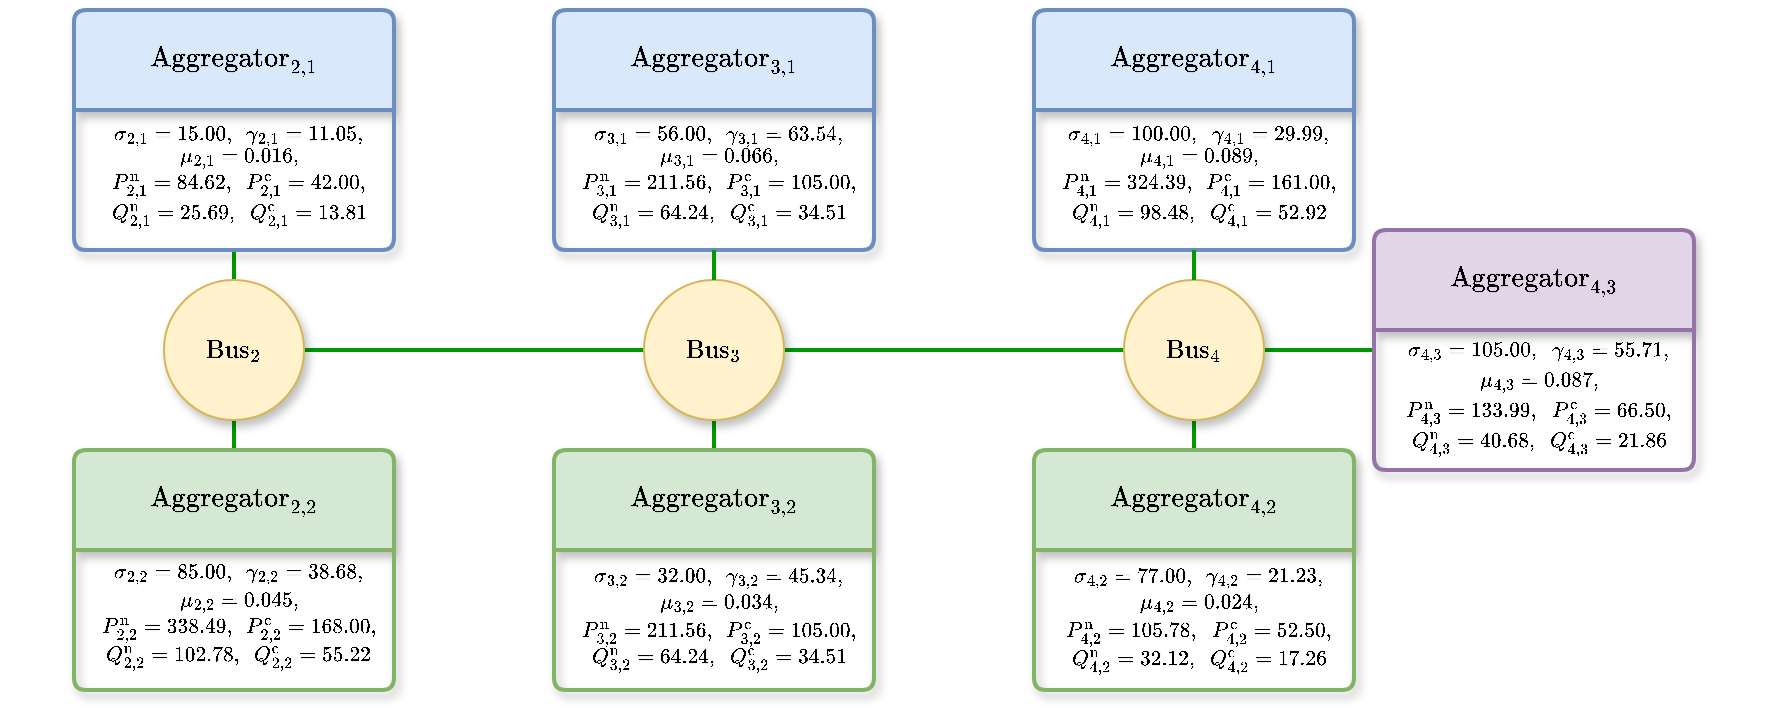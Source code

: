 <mxfile version="24.6.4" type="device">
  <diagram name="Page-1" id="JKYV5bgrwwTukESFXyN4">
    <mxGraphModel dx="1235" dy="731" grid="1" gridSize="10" guides="1" tooltips="1" connect="1" arrows="1" fold="1" page="1" pageScale="1" pageWidth="1100" pageHeight="850" math="1" shadow="0">
      <root>
        <mxCell id="0" />
        <mxCell id="1" parent="0" />
        <mxCell id="V0O30MYcbSlhJaVKZuSU-12" style="edgeStyle=orthogonalEdgeStyle;rounded=1;orthogonalLoop=1;jettySize=auto;html=1;exitX=1;exitY=0.5;exitDx=0;exitDy=0;entryX=0;entryY=0.5;entryDx=0;entryDy=0;endArrow=none;endFill=0;strokeColor=#009900;strokeWidth=2;curved=0;" parent="1" source="V0O30MYcbSlhJaVKZuSU-9" target="V0O30MYcbSlhJaVKZuSU-10" edge="1">
          <mxGeometry relative="1" as="geometry" />
        </mxCell>
        <mxCell id="V0O30MYcbSlhJaVKZuSU-41" style="edgeStyle=orthogonalEdgeStyle;rounded=1;orthogonalLoop=1;jettySize=auto;html=1;exitX=0.5;exitY=1;exitDx=0;exitDy=0;entryX=0.5;entryY=0;entryDx=0;entryDy=0;strokeColor=#009900;endArrow=none;endFill=0;strokeWidth=2;curved=0;" parent="1" source="V0O30MYcbSlhJaVKZuSU-9" target="V0O30MYcbSlhJaVKZuSU-26" edge="1">
          <mxGeometry relative="1" as="geometry" />
        </mxCell>
        <mxCell id="V0O30MYcbSlhJaVKZuSU-54" style="edgeStyle=orthogonalEdgeStyle;rounded=1;orthogonalLoop=1;jettySize=auto;html=1;exitX=0.5;exitY=0;exitDx=0;exitDy=0;entryX=0.5;entryY=1;entryDx=0;entryDy=0;strokeWidth=2;strokeColor=#009900;endArrow=none;endFill=0;curved=0;" parent="1" source="V0O30MYcbSlhJaVKZuSU-9" target="V0O30MYcbSlhJaVKZuSU-51" edge="1">
          <mxGeometry relative="1" as="geometry" />
        </mxCell>
        <mxCell id="V0O30MYcbSlhJaVKZuSU-9" value="&lt;font style=&quot;font-size: 11px;&quot;&gt;$$\text{Bus}_{2}$$&lt;/font&gt;" style="ellipse;whiteSpace=wrap;html=1;aspect=fixed;fillColor=#fff2cc;strokeColor=#d6b656;shadow=1;fontSize=11;fontStyle=0" parent="1" vertex="1">
          <mxGeometry x="185" y="385" width="70" height="70" as="geometry" />
        </mxCell>
        <mxCell id="V0O30MYcbSlhJaVKZuSU-43" style="edgeStyle=orthogonalEdgeStyle;rounded=1;orthogonalLoop=1;jettySize=auto;html=1;exitX=0.5;exitY=1;exitDx=0;exitDy=0;entryX=0.5;entryY=0;entryDx=0;entryDy=0;strokeColor=#009900;endArrow=none;endFill=0;strokeWidth=2;curved=0;" parent="1" source="V0O30MYcbSlhJaVKZuSU-10" target="V0O30MYcbSlhJaVKZuSU-30" edge="1">
          <mxGeometry relative="1" as="geometry" />
        </mxCell>
        <mxCell id="aeI08bKtH_i_EK3iex2N-3" style="edgeStyle=orthogonalEdgeStyle;rounded=1;orthogonalLoop=1;jettySize=auto;html=1;exitX=1;exitY=0.5;exitDx=0;exitDy=0;entryX=0;entryY=0.5;entryDx=0;entryDy=0;strokeColor=#009900;strokeWidth=2;align=center;verticalAlign=middle;fontFamily=Helvetica;fontSize=11;fontColor=default;labelBackgroundColor=default;endArrow=none;endFill=0;curved=0;" edge="1" parent="1" source="V0O30MYcbSlhJaVKZuSU-10" target="V0O30MYcbSlhJaVKZuSU-11">
          <mxGeometry relative="1" as="geometry" />
        </mxCell>
        <mxCell id="V0O30MYcbSlhJaVKZuSU-10" value="&lt;font style=&quot;font-size: 11px;&quot;&gt;$$\text{Bus}_{3}$$&lt;/font&gt;" style="ellipse;whiteSpace=wrap;html=1;aspect=fixed;fillColor=#fff2cc;strokeColor=#d6b656;shadow=1;fontSize=11;" parent="1" vertex="1">
          <mxGeometry x="425" y="385" width="70" height="70" as="geometry" />
        </mxCell>
        <mxCell id="V0O30MYcbSlhJaVKZuSU-46" style="edgeStyle=orthogonalEdgeStyle;rounded=1;orthogonalLoop=1;jettySize=auto;html=1;exitX=1;exitY=0.5;exitDx=0;exitDy=0;entryX=0;entryY=0.5;entryDx=0;entryDy=0;strokeColor=#009900;strokeWidth=2;align=center;verticalAlign=middle;fontFamily=Helvetica;fontSize=11;fontColor=default;labelBackgroundColor=default;endArrow=none;endFill=0;curved=0;" parent="1" source="V0O30MYcbSlhJaVKZuSU-11" target="V0O30MYcbSlhJaVKZuSU-36" edge="1">
          <mxGeometry relative="1" as="geometry" />
        </mxCell>
        <mxCell id="2C7P8evALx_IjL0aZStV-4" style="edgeStyle=orthogonalEdgeStyle;rounded=1;orthogonalLoop=1;jettySize=auto;html=1;exitX=0.5;exitY=1;exitDx=0;exitDy=0;entryX=0.5;entryY=0;entryDx=0;entryDy=0;strokeColor=#009900;strokeWidth=2;align=center;verticalAlign=middle;fontFamily=Helvetica;fontSize=11;fontColor=default;labelBackgroundColor=default;endArrow=none;endFill=0;curved=0;" parent="1" source="V0O30MYcbSlhJaVKZuSU-11" target="2C7P8evALx_IjL0aZStV-2" edge="1">
          <mxGeometry relative="1" as="geometry" />
        </mxCell>
        <mxCell id="V0O30MYcbSlhJaVKZuSU-11" value="&lt;font style=&quot;font-size: 11px;&quot;&gt;$$\text{Bus}_{4}$$&lt;/font&gt;" style="ellipse;whiteSpace=wrap;html=1;aspect=fixed;fillColor=#fff2cc;strokeColor=#d6b656;shadow=1;fontSize=11;" parent="1" vertex="1">
          <mxGeometry x="665" y="385" width="70" height="70" as="geometry" />
        </mxCell>
        <mxCell id="V0O30MYcbSlhJaVKZuSU-26" value="$$\text{Aggregator}_{2,2}$$" style="swimlane;childLayout=stackLayout;horizontal=1;startSize=50;horizontalStack=0;rounded=1;fontSize=12;fontStyle=0;strokeWidth=2;resizeParent=0;resizeLast=1;shadow=1;dashed=0;align=center;arcSize=4;whiteSpace=wrap;html=1;fillColor=#d5e8d4;strokeColor=#82b366;glass=0;swimlaneLine=1;" parent="1" vertex="1">
          <mxGeometry x="140" y="470" width="160" height="120" as="geometry" />
        </mxCell>
        <mxCell id="V0O30MYcbSlhJaVKZuSU-27" value="&lt;p style=&quot;line-height: 155%; font-size: 9px;&quot;&gt;&lt;font style=&quot;font-size: 9px;&quot;&gt;\(\sigma_{2,2}=85.00,~~\)\(\gamma_{2,2}=38.68,\)&lt;br style=&quot;font-size: 9px;&quot;&gt;\(\mu_{2,2}=0.045,\)&lt;br style=&quot;font-size: 9px;&quot;&gt;\(P_{2,2}^{\text{n}}=338.49,~~\)\(P_{2,2}^{\text{c}}=168.00,\)&lt;br style=&quot;font-size: 9px;&quot;&gt;\(Q_{2,2}^{\text{n}}=102.78,~~\)\(Q_{2,2}^{\text{c}}=55.22\)&lt;/font&gt;&lt;/p&gt;" style="align=center;strokeColor=none;fillColor=none;spacingLeft=4;fontSize=9;verticalAlign=top;resizable=0;rotatable=0;part=1;html=1;spacingTop=-11;" parent="V0O30MYcbSlhJaVKZuSU-26" vertex="1">
          <mxGeometry y="50" width="160" height="70" as="geometry" />
        </mxCell>
        <mxCell id="V0O30MYcbSlhJaVKZuSU-28" value="$$\text{Aggregator}_{3,1}$$" style="swimlane;childLayout=stackLayout;horizontal=1;startSize=50;horizontalStack=0;rounded=1;fontSize=12;fontStyle=0;strokeWidth=2;resizeParent=0;resizeLast=1;shadow=1;dashed=0;align=center;arcSize=4;whiteSpace=wrap;html=1;fillColor=#dae8fc;strokeColor=#6c8ebf;glass=0;swimlaneLine=1;" parent="1" vertex="1">
          <mxGeometry x="380" y="250" width="160" height="120" as="geometry" />
        </mxCell>
        <mxCell id="V0O30MYcbSlhJaVKZuSU-29" value="&lt;font style=&quot;font-size: 9px;&quot;&gt;\(\sigma_{3,1}=56.00,~~\)\(\gamma_{3,1}=63.54,\)&lt;br style=&quot;font-size: 9px;&quot;&gt;\(\mu_{3,1}=0.066,\)&lt;br style=&quot;font-size: 9px;&quot;&gt;&lt;/font&gt;&lt;div style=&quot;font-size: 9px; line-height: 170%;&quot;&gt;&lt;font style=&quot;font-size: 9px;&quot;&gt;\(P_{3,1}^{\text{n}}=211.56,~~\)&lt;/font&gt;&lt;span style=&quot;background-color: initial;&quot;&gt;\(P_{3,1}^{\text{c}}=105.00,\)&lt;/span&gt;&lt;/div&gt;&lt;div style=&quot;font-size: 9px; line-height: 170%;&quot;&gt;&lt;font style=&quot;font-size: 9px;&quot;&gt;\(Q_{3,1}^{\text{n}}=64.24,~~\)&lt;/font&gt;&lt;span style=&quot;background-color: initial;&quot;&gt;\(Q_{3,1}^{\text{c}}=34.51\)&lt;/span&gt;&lt;/div&gt;" style="align=center;strokeColor=none;fillColor=none;spacingLeft=4;fontSize=9;verticalAlign=top;resizable=0;rotatable=0;part=1;html=1;" parent="V0O30MYcbSlhJaVKZuSU-28" vertex="1">
          <mxGeometry y="50" width="160" height="70" as="geometry" />
        </mxCell>
        <mxCell id="V0O30MYcbSlhJaVKZuSU-30" value="$$\text{Aggregator}_{3,2}$$" style="swimlane;childLayout=stackLayout;horizontal=1;startSize=50;horizontalStack=0;rounded=1;fontSize=12;fontStyle=0;strokeWidth=2;resizeParent=0;resizeLast=1;shadow=1;dashed=0;align=center;arcSize=4;whiteSpace=wrap;html=1;fillColor=#d5e8d4;strokeColor=#82b366;glass=0;swimlaneLine=1;" parent="1" vertex="1">
          <mxGeometry x="380" y="470" width="160" height="120" as="geometry" />
        </mxCell>
        <mxCell id="V0O30MYcbSlhJaVKZuSU-31" value="&lt;p style=&quot;line-height: 150%; font-size: 9px;&quot;&gt;&lt;font style=&quot;font-size: 9px;&quot;&gt;\(\sigma_{3,2}=32.00,~~\)\(\gamma_{3,2}=45.34,\)&lt;br style=&quot;font-size: 9px;&quot;&gt;\(\mu_{3,2}=0.034,\)&lt;br style=&quot;font-size: 9px;&quot;&gt;\(P_{3,2}^{\text{n}}=211.56,~~\)\(P_{3,2}^{\text{c}}=105.00,\)&lt;br style=&quot;font-size: 9px;&quot;&gt;\(Q_{3,2}^{\text{n}}=64.24,~~\)\(Q_{3,2}^{\text{c}}=34.51\)&lt;/font&gt;&lt;/p&gt;" style="align=center;strokeColor=none;fillColor=none;spacingLeft=4;fontSize=9;verticalAlign=top;resizable=0;rotatable=0;part=1;html=1;spacingTop=-9;" parent="V0O30MYcbSlhJaVKZuSU-30" vertex="1">
          <mxGeometry y="50" width="160" height="70" as="geometry" />
        </mxCell>
        <mxCell id="V0O30MYcbSlhJaVKZuSU-32" value="$$\text{Aggregator}_{4,1}$$" style="swimlane;childLayout=stackLayout;horizontal=1;startSize=50;horizontalStack=0;rounded=1;fontSize=12;fontStyle=0;strokeWidth=2;resizeParent=0;resizeLast=1;shadow=1;dashed=0;align=center;arcSize=4;whiteSpace=wrap;html=1;fillColor=#dae8fc;strokeColor=#6c8ebf;glass=0;swimlaneLine=1;" parent="1" vertex="1">
          <mxGeometry x="620" y="250" width="160" height="120" as="geometry" />
        </mxCell>
        <mxCell id="V0O30MYcbSlhJaVKZuSU-33" value="&lt;font style=&quot;font-size: 9px;&quot;&gt;\(\sigma_{4,1}=100.00,~~\)\(\gamma_{4,1}=29.99,\)&lt;br style=&quot;font-size: 9px;&quot;&gt;\(\mu_{4,1}=0.089,\)&lt;br style=&quot;font-size: 9px;&quot;&gt;&lt;/font&gt;&lt;div style=&quot;font-size: 9px; line-height: 170%;&quot;&gt;&lt;font style=&quot;font-size: 9px;&quot;&gt;\(P_{4,1}^{\text{n}}=324.39,~~\)&lt;/font&gt;&lt;span style=&quot;background-color: initial;&quot;&gt;\(P_{4,1}^{\text{c}}=161.00,\)&lt;/span&gt;&lt;/div&gt;&lt;div style=&quot;font-size: 9px; line-height: 170%;&quot;&gt;&lt;font style=&quot;font-size: 9px;&quot;&gt;\(Q_{4,1}^{\text{n}}=98.48,~~\)&lt;/font&gt;&lt;span style=&quot;background-color: initial;&quot;&gt;\(Q_{4,1}^{\text{c}}=52.92\)&lt;/span&gt;&lt;/div&gt;" style="align=center;strokeColor=none;fillColor=none;spacingLeft=4;fontSize=9;verticalAlign=top;resizable=0;rotatable=0;part=1;html=1;" parent="V0O30MYcbSlhJaVKZuSU-32" vertex="1">
          <mxGeometry y="50" width="160" height="70" as="geometry" />
        </mxCell>
        <mxCell id="V0O30MYcbSlhJaVKZuSU-36" value="$$\text{Aggregator}_{4,3}$$" style="swimlane;childLayout=stackLayout;horizontal=1;startSize=50;horizontalStack=0;rounded=1;fontSize=12;fontStyle=0;strokeWidth=2;resizeParent=0;resizeLast=1;shadow=1;dashed=0;align=center;arcSize=4;whiteSpace=wrap;html=1;fillColor=#e1d5e7;strokeColor=#9673a6;glass=0;swimlaneLine=1;" parent="1" vertex="1">
          <mxGeometry x="790" y="360" width="160" height="120" as="geometry" />
        </mxCell>
        <mxCell id="V0O30MYcbSlhJaVKZuSU-37" value="&lt;p style=&quot;line-height: 170%; font-size: 9px;&quot;&gt;\(\sigma_{4,3}=105.00,~~\)\(\gamma_{4,3}=55.71,\)&lt;br style=&quot;font-size: 9px;&quot;&gt;\(\mu_{4,3}=0.087,\)&lt;br style=&quot;font-size: 9px;&quot;&gt;\(P_{4,3}^{\text{n}}=133.99,~~\)\(P_{4,3}^{\text{c}}=66.50,\)&lt;br style=&quot;font-size: 9px;&quot;&gt;\(Q_{4,3}^{\text{n}}=40.68,~~\)\(Q_{4,3}^{\text{c}}=21.86\)&lt;/p&gt;" style="align=center;strokeColor=none;fillColor=none;spacingLeft=4;fontSize=9;verticalAlign=top;resizable=0;rotatable=0;part=1;html=1;spacingBottom=0;spacingTop=-13;" parent="V0O30MYcbSlhJaVKZuSU-36" vertex="1">
          <mxGeometry y="50" width="160" height="70" as="geometry" />
        </mxCell>
        <mxCell id="V0O30MYcbSlhJaVKZuSU-42" style="edgeStyle=orthogonalEdgeStyle;rounded=1;orthogonalLoop=1;jettySize=auto;html=1;exitX=0.5;exitY=1;exitDx=0;exitDy=0;entryX=0.5;entryY=0;entryDx=0;entryDy=0;strokeColor=#009900;endArrow=none;endFill=0;strokeWidth=2;curved=0;" parent="1" source="V0O30MYcbSlhJaVKZuSU-29" target="V0O30MYcbSlhJaVKZuSU-10" edge="1">
          <mxGeometry relative="1" as="geometry" />
        </mxCell>
        <mxCell id="V0O30MYcbSlhJaVKZuSU-44" style="edgeStyle=orthogonalEdgeStyle;rounded=1;orthogonalLoop=1;jettySize=auto;html=1;exitX=0.5;exitY=1;exitDx=0;exitDy=0;entryX=0.5;entryY=0;entryDx=0;entryDy=0;strokeColor=#009900;endArrow=none;endFill=0;strokeWidth=2;curved=0;" parent="1" source="V0O30MYcbSlhJaVKZuSU-33" target="V0O30MYcbSlhJaVKZuSU-11" edge="1">
          <mxGeometry relative="1" as="geometry" />
        </mxCell>
        <mxCell id="V0O30MYcbSlhJaVKZuSU-50" value="$$\text{Aggregator}_{2,1}$$" style="swimlane;childLayout=stackLayout;horizontal=1;startSize=50;horizontalStack=0;rounded=1;fontSize=12;fontStyle=0;strokeWidth=2;resizeParent=0;resizeLast=1;shadow=1;dashed=0;align=center;arcSize=4;whiteSpace=wrap;html=1;fillColor=#dae8fc;strokeColor=#6c8ebf;glass=0;swimlaneLine=1;" parent="1" vertex="1">
          <mxGeometry x="140" y="250" width="160" height="120" as="geometry" />
        </mxCell>
        <mxCell id="V0O30MYcbSlhJaVKZuSU-51" value="&lt;font style=&quot;font-size: 9px;&quot;&gt;\(\sigma_{2,1}=15.00,~~\)\(\gamma_{2,1}=11.05,\)&lt;br style=&quot;font-size: 9px;&quot;&gt;\(\mu_{2,1}=0.016,\)&lt;br style=&quot;font-size: 9px;&quot;&gt;&lt;/font&gt;&lt;div style=&quot;line-height: 170%; font-size: 9px;&quot;&gt;&lt;font style=&quot;font-size: 9px;&quot;&gt;\(P_{2,1}^{\text{n}}=84.62,~~\)&lt;/font&gt;&lt;span style=&quot;background-color: initial; font-size: 9px;&quot;&gt;\(P_{2,1}^{\text{c}}=42.00,\)&lt;/span&gt;&lt;/div&gt;&lt;div style=&quot;line-height: 170%; font-size: 9px;&quot;&gt;&lt;font style=&quot;font-size: 9px;&quot;&gt;\(Q_{2,1}^{\text{n}}=25.69,~~\)&lt;/font&gt;&lt;span style=&quot;background-color: initial; font-size: 9px;&quot;&gt;\(Q_{2,1}^\text{c}=13.81\)&lt;/span&gt;&lt;/div&gt;" style="align=center;strokeColor=none;fillColor=none;spacingLeft=4;fontSize=9;verticalAlign=top;resizable=0;rotatable=0;part=1;html=1;" parent="V0O30MYcbSlhJaVKZuSU-50" vertex="1">
          <mxGeometry y="50" width="160" height="70" as="geometry" />
        </mxCell>
        <mxCell id="2C7P8evALx_IjL0aZStV-2" value="$$\text{Aggregator}_{4,2}$$" style="swimlane;childLayout=stackLayout;horizontal=1;startSize=50;horizontalStack=0;rounded=1;fontSize=12;fontStyle=0;strokeWidth=2;resizeParent=0;resizeLast=1;shadow=1;dashed=0;align=center;arcSize=4;whiteSpace=wrap;html=1;fillColor=#d5e8d4;strokeColor=#82b366;glass=0;swimlaneLine=1;" parent="1" vertex="1">
          <mxGeometry x="620" y="470" width="160" height="120" as="geometry" />
        </mxCell>
        <mxCell id="2C7P8evALx_IjL0aZStV-3" value="&lt;p style=&quot;line-height: 150%; font-size: 9px;&quot;&gt;&lt;font style=&quot;font-size: 9px;&quot;&gt;\(\sigma_{4,2}=77.00,~~\)\(\gamma_{4,2}=21.23,\)&lt;br style=&quot;font-size: 9px;&quot;&gt;\(\mu_{4,2}=0.024,\)&lt;br style=&quot;font-size: 9px;&quot;&gt;\(P_{4,2}^{\text{n}}=105.78,~~\)\(P_{4,2}^{\text{c}}=52.50,\)&lt;br style=&quot;font-size: 9px;&quot;&gt;\(Q_{4,2}^{\text{n}}=32.12,~~\)\(Q_{4,2}^{\text{c}}=17.26\)&lt;/font&gt;&lt;/p&gt;" style="align=center;strokeColor=none;fillColor=none;spacingLeft=4;fontSize=9;verticalAlign=top;resizable=0;rotatable=0;part=1;html=1;spacingTop=-9;" parent="2C7P8evALx_IjL0aZStV-2" vertex="1">
          <mxGeometry y="50" width="160" height="70" as="geometry" />
        </mxCell>
      </root>
    </mxGraphModel>
  </diagram>
</mxfile>
